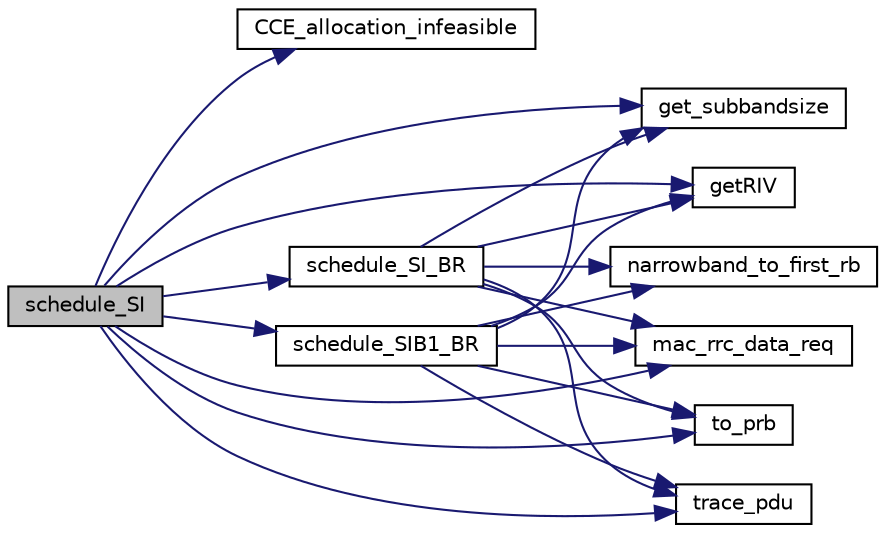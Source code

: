 digraph "schedule_SI"
{
 // LATEX_PDF_SIZE
  edge [fontname="Helvetica",fontsize="10",labelfontname="Helvetica",labelfontsize="10"];
  node [fontname="Helvetica",fontsize="10",shape=record];
  rankdir="LR";
  Node1 [label="schedule_SI",height=0.2,width=0.4,color="black", fillcolor="grey75", style="filled", fontcolor="black",tooltip="First stage of SI Scheduling. Gets a SI SDU from RRC if available and computes the MCS required to tr..."];
  Node1 -> Node2 [color="midnightblue",fontsize="10",style="solid",fontname="Helvetica"];
  Node2 [label="CCE_allocation_infeasible",height=0.2,width=0.4,color="black", fillcolor="white", style="filled",URL="$group____mac.html#ga08091f59e46cc6cbe9eac747d19517e6",tooltip=" "];
  Node1 -> Node3 [color="midnightblue",fontsize="10",style="solid",fontname="Helvetica"];
  Node3 [label="get_subbandsize",height=0.2,width=0.4,color="black", fillcolor="white", style="filled",URL="$group____mac.html#ga0b76690e5550076c30d38c610775d357",tooltip=" "];
  Node1 -> Node4 [color="midnightblue",fontsize="10",style="solid",fontname="Helvetica"];
  Node4 [label="getRIV",height=0.2,width=0.4,color="black", fillcolor="white", style="filled",URL="$group____mac.html#gae65b248bf8977191ccf415abdb95dcb5",tooltip=" "];
  Node1 -> Node5 [color="midnightblue",fontsize="10",style="solid",fontname="Helvetica"];
  Node5 [label="mac_rrc_data_req",height=0.2,width=0.4,color="black", fillcolor="white", style="filled",URL="$openair__rrc__L2__interface_8c.html#a6c8f61f4023c21ac256a0d6fe60b424b",tooltip=" "];
  Node1 -> Node6 [color="midnightblue",fontsize="10",style="solid",fontname="Helvetica"];
  Node6 [label="schedule_SI_BR",height=0.2,width=0.4,color="black", fillcolor="white", style="filled",URL="$eNB__scheduler__bch_8c.html#a2872f8d1780e7fad27c2bd1c8f3f9d04",tooltip=" "];
  Node6 -> Node3 [color="midnightblue",fontsize="10",style="solid",fontname="Helvetica"];
  Node6 -> Node4 [color="midnightblue",fontsize="10",style="solid",fontname="Helvetica"];
  Node6 -> Node5 [color="midnightblue",fontsize="10",style="solid",fontname="Helvetica"];
  Node6 -> Node7 [color="midnightblue",fontsize="10",style="solid",fontname="Helvetica"];
  Node7 [label="narrowband_to_first_rb",height=0.2,width=0.4,color="black", fillcolor="white", style="filled",URL="$group____mac.html#ga2cefe4442fc753b68846949201451229",tooltip=" "];
  Node6 -> Node8 [color="midnightblue",fontsize="10",style="solid",fontname="Helvetica"];
  Node8 [label="to_prb",height=0.2,width=0.4,color="black", fillcolor="white", style="filled",URL="$group____mac.html#ga2ecb220c8c3fc34274ba8838c3106240",tooltip=" "];
  Node6 -> Node9 [color="midnightblue",fontsize="10",style="solid",fontname="Helvetica"];
  Node9 [label="trace_pdu",height=0.2,width=0.4,color="black", fillcolor="white", style="filled",URL="$group____oai.html#ga33d924a6f237550baee5d5048bd5c839",tooltip=" "];
  Node1 -> Node10 [color="midnightblue",fontsize="10",style="solid",fontname="Helvetica"];
  Node10 [label="schedule_SIB1_BR",height=0.2,width=0.4,color="black", fillcolor="white", style="filled",URL="$eNB__scheduler__bch_8c.html#a77972fe70c3db20c88f0636e0b4c961d",tooltip=" "];
  Node10 -> Node3 [color="midnightblue",fontsize="10",style="solid",fontname="Helvetica"];
  Node10 -> Node4 [color="midnightblue",fontsize="10",style="solid",fontname="Helvetica"];
  Node10 -> Node5 [color="midnightblue",fontsize="10",style="solid",fontname="Helvetica"];
  Node10 -> Node7 [color="midnightblue",fontsize="10",style="solid",fontname="Helvetica"];
  Node10 -> Node8 [color="midnightblue",fontsize="10",style="solid",fontname="Helvetica"];
  Node10 -> Node9 [color="midnightblue",fontsize="10",style="solid",fontname="Helvetica"];
  Node1 -> Node8 [color="midnightblue",fontsize="10",style="solid",fontname="Helvetica"];
  Node1 -> Node9 [color="midnightblue",fontsize="10",style="solid",fontname="Helvetica"];
}
